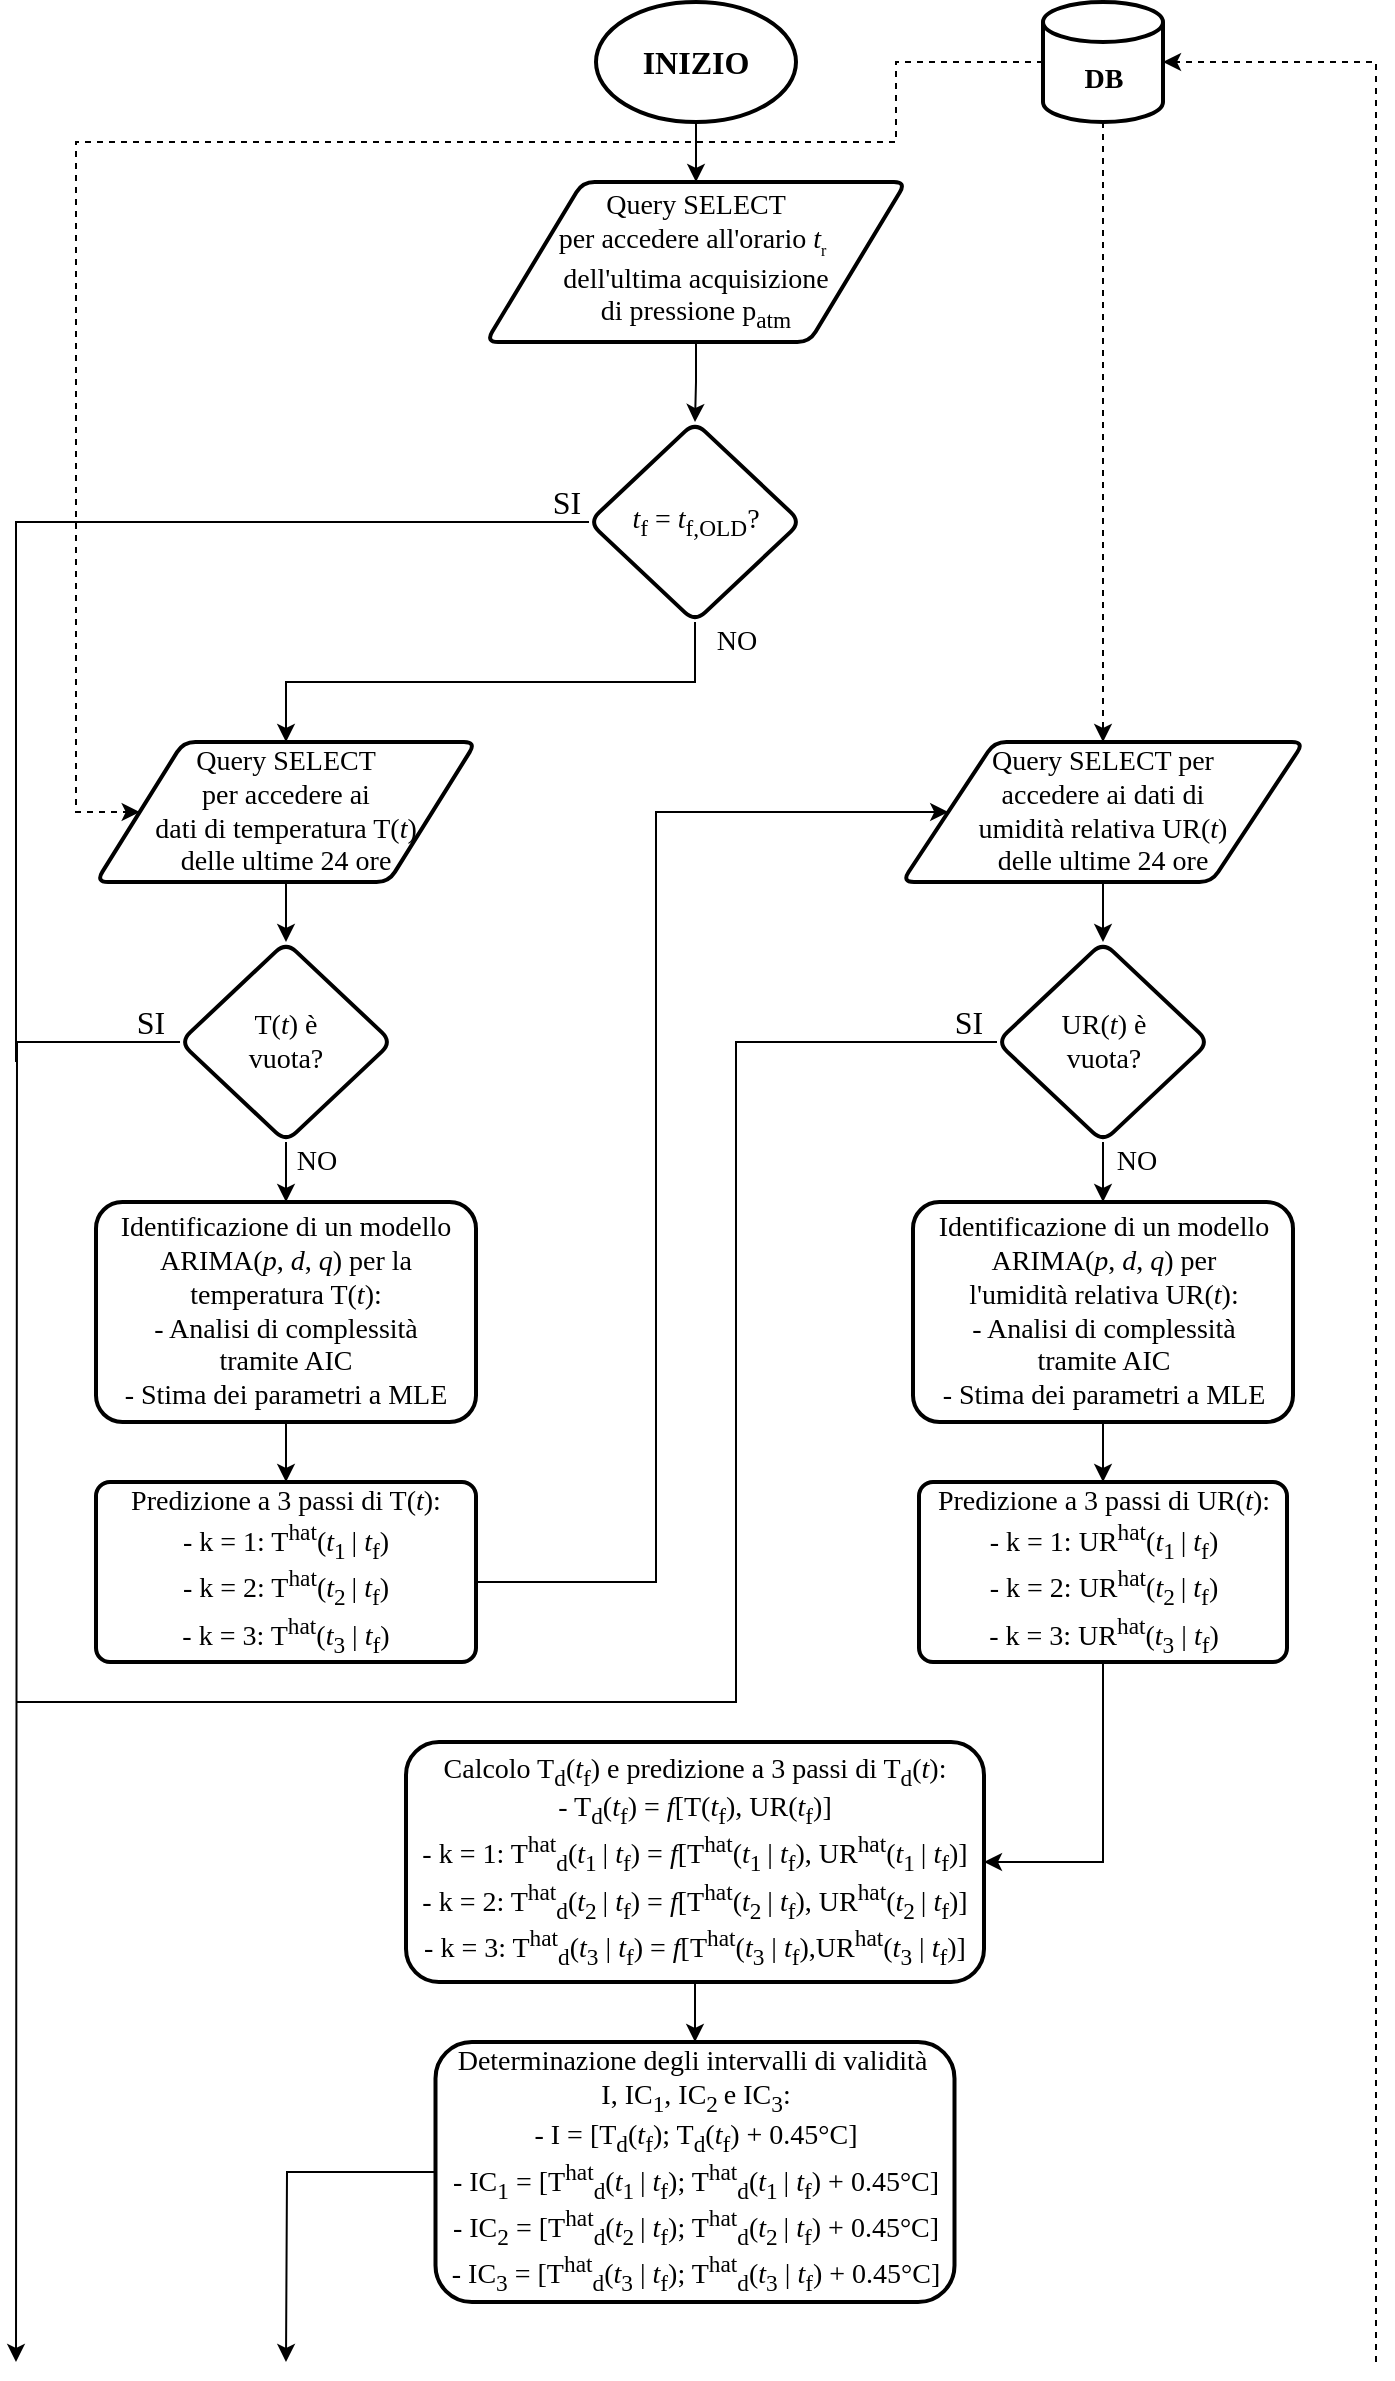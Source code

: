 <mxfile version="16.5.1" type="device"><diagram id="AX25VH4Grw-7aU0eWVtj" name="Pagina-1"><mxGraphModel dx="1887" dy="1253" grid="1" gridSize="10" guides="1" tooltips="1" connect="1" arrows="1" fold="1" page="1" pageScale="1" pageWidth="840" pageHeight="1220" math="0" shadow="0"><root><mxCell id="0"/><mxCell id="1" parent="0"/><mxCell id="qUC8Pg1OtiYzO2tugo2I-3" style="edgeStyle=orthogonalEdgeStyle;rounded=0;orthogonalLoop=1;jettySize=auto;html=1;entryX=0.5;entryY=0;entryDx=0;entryDy=0;" parent="1" source="qUC8Pg1OtiYzO2tugo2I-1" target="qUC8Pg1OtiYzO2tugo2I-2" edge="1"><mxGeometry relative="1" as="geometry"/></mxCell><mxCell id="qUC8Pg1OtiYzO2tugo2I-1" value="&lt;font face=&quot;Times New Roman&quot; size=&quot;3&quot;&gt;&lt;b&gt;INIZIO&lt;/b&gt;&lt;/font&gt;" style="strokeWidth=2;html=1;shape=mxgraph.flowchart.start_1;whiteSpace=wrap;" parent="1" vertex="1"><mxGeometry x="370" y="20" width="100" height="60" as="geometry"/></mxCell><mxCell id="qUC8Pg1OtiYzO2tugo2I-5" style="edgeStyle=orthogonalEdgeStyle;rounded=0;orthogonalLoop=1;jettySize=auto;html=1;entryX=0.5;entryY=0;entryDx=0;entryDy=0;" parent="1" source="qUC8Pg1OtiYzO2tugo2I-2" target="qUC8Pg1OtiYzO2tugo2I-4" edge="1"><mxGeometry relative="1" as="geometry"/></mxCell><mxCell id="qUC8Pg1OtiYzO2tugo2I-2" value="Query SELECT &lt;br&gt;per accedere all'orario&amp;nbsp;&lt;i&gt;t&lt;/i&gt;&lt;sub&gt;&lt;font style=&quot;font-size: 8px&quot;&gt;r&lt;/font&gt;&lt;/sub&gt;&amp;nbsp;&lt;br&gt;dell'ultima acquisizione &lt;br&gt;di pressione p&lt;sub&gt;atm&lt;/sub&gt;" style="shape=parallelogram;html=1;strokeWidth=2;perimeter=parallelogramPerimeter;whiteSpace=wrap;rounded=1;arcSize=12;size=0.23;fontFamily=Times New Roman;fontSize=14;" parent="1" vertex="1"><mxGeometry x="315" y="110" width="210" height="80" as="geometry"/></mxCell><mxCell id="2Vlu8grNRQZ43TMHH3Xa-19" style="edgeStyle=orthogonalEdgeStyle;rounded=0;orthogonalLoop=1;jettySize=auto;html=1;entryX=0.5;entryY=0;entryDx=0;entryDy=0;" edge="1" parent="1" source="qUC8Pg1OtiYzO2tugo2I-4" target="qUC8Pg1OtiYzO2tugo2I-8"><mxGeometry relative="1" as="geometry"><Array as="points"><mxPoint x="420" y="360"/><mxPoint x="215" y="360"/></Array></mxGeometry></mxCell><mxCell id="qUC8Pg1OtiYzO2tugo2I-4" value="&lt;font face=&quot;Times New Roman&quot;&gt;&lt;span style=&quot;font-size: 14px&quot;&gt;&lt;i&gt;t&lt;/i&gt;&lt;sub&gt;f&lt;/sub&gt;&amp;nbsp;= &lt;i&gt;t&lt;/i&gt;&lt;sub&gt;f,OLD&lt;/sub&gt;?&lt;/span&gt;&lt;/font&gt;" style="rhombus;whiteSpace=wrap;html=1;rounded=1;arcSize=14;strokeWidth=2;" parent="1" vertex="1"><mxGeometry x="366.5" y="230" width="106" height="100" as="geometry"/></mxCell><mxCell id="2Vlu8grNRQZ43TMHH3Xa-3" style="edgeStyle=orthogonalEdgeStyle;rounded=0;orthogonalLoop=1;jettySize=auto;html=1;" edge="1" parent="1" source="qUC8Pg1OtiYzO2tugo2I-8" target="2Vlu8grNRQZ43TMHH3Xa-1"><mxGeometry relative="1" as="geometry"/></mxCell><mxCell id="qUC8Pg1OtiYzO2tugo2I-8" value="Query SELECT&lt;br&gt;per accedere ai&lt;br&gt;dati di temperatura T(&lt;i&gt;t&lt;/i&gt;) &lt;br&gt;delle ultime 24 ore" style="shape=parallelogram;html=1;strokeWidth=2;perimeter=parallelogramPerimeter;whiteSpace=wrap;rounded=1;arcSize=12;size=0.23;fontFamily=Times New Roman;fontSize=14;" parent="1" vertex="1"><mxGeometry x="120" y="390" width="190" height="70" as="geometry"/></mxCell><mxCell id="qUC8Pg1OtiYzO2tugo2I-10" value="&lt;font style=&quot;font-size: 14px&quot; face=&quot;Times New Roman&quot;&gt;NO&lt;/font&gt;" style="text;html=1;align=center;verticalAlign=middle;resizable=0;points=[];autosize=1;strokeColor=none;fillColor=none;" parent="1" vertex="1"><mxGeometry x="420" y="330" width="40" height="20" as="geometry"/></mxCell><mxCell id="qUC8Pg1OtiYzO2tugo2I-14" style="edgeStyle=orthogonalEdgeStyle;rounded=0;orthogonalLoop=1;jettySize=auto;html=1;entryX=0.5;entryY=0;entryDx=0;entryDy=0;fontFamily=Times New Roman;fontSize=14;" parent="1" source="qUC8Pg1OtiYzO2tugo2I-11" target="qUC8Pg1OtiYzO2tugo2I-13" edge="1"><mxGeometry relative="1" as="geometry"/></mxCell><mxCell id="qUC8Pg1OtiYzO2tugo2I-11" value="Identificazione di un modello ARIMA(&lt;i&gt;p&lt;/i&gt;, &lt;i&gt;d&lt;/i&gt;, &lt;i&gt;q&lt;/i&gt;) per la temperatura T(&lt;i&gt;t&lt;/i&gt;):&lt;br&gt;- Analisi di complessità &lt;br&gt;tramite AIC&lt;br&gt;- Stima dei parametri a MLE" style="whiteSpace=wrap;html=1;fontSize=14;fontFamily=Times New Roman;strokeWidth=2;rounded=1;arcSize=12;" parent="1" vertex="1"><mxGeometry x="120" y="620" width="190" height="110" as="geometry"/></mxCell><mxCell id="2Vlu8grNRQZ43TMHH3Xa-7" style="edgeStyle=orthogonalEdgeStyle;rounded=0;orthogonalLoop=1;jettySize=auto;html=1;entryX=0;entryY=0.5;entryDx=0;entryDy=0;" edge="1" parent="1" source="qUC8Pg1OtiYzO2tugo2I-13" target="qUC8Pg1OtiYzO2tugo2I-15"><mxGeometry relative="1" as="geometry"><Array as="points"><mxPoint x="400" y="810"/><mxPoint x="400" y="425"/></Array></mxGeometry></mxCell><mxCell id="2Vlu8grNRQZ43TMHH3Xa-6" style="edgeStyle=orthogonalEdgeStyle;rounded=0;orthogonalLoop=1;jettySize=auto;html=1;" edge="1" parent="1" source="qUC8Pg1OtiYzO2tugo2I-15" target="2Vlu8grNRQZ43TMHH3Xa-2"><mxGeometry relative="1" as="geometry"/></mxCell><mxCell id="qUC8Pg1OtiYzO2tugo2I-15" value="Query SELECT per &lt;br&gt;accedere ai dati di &lt;br&gt;umidità relativa UR(&lt;i&gt;t&lt;/i&gt;) &lt;br&gt;delle ultime 24 ore" style="shape=parallelogram;html=1;strokeWidth=2;perimeter=parallelogramPerimeter;whiteSpace=wrap;rounded=1;arcSize=12;size=0.23;fontFamily=Times New Roman;fontSize=14;" parent="1" vertex="1"><mxGeometry x="523" y="390" width="201" height="70" as="geometry"/></mxCell><mxCell id="qUC8Pg1OtiYzO2tugo2I-21" style="edgeStyle=orthogonalEdgeStyle;rounded=0;orthogonalLoop=1;jettySize=auto;html=1;entryX=0.5;entryY=0;entryDx=0;entryDy=0;fontFamily=Times New Roman;fontSize=14;" parent="1" source="qUC8Pg1OtiYzO2tugo2I-17" target="qUC8Pg1OtiYzO2tugo2I-19" edge="1"><mxGeometry relative="1" as="geometry"/></mxCell><mxCell id="qUC8Pg1OtiYzO2tugo2I-17" value="Identificazione di un modello ARIMA(&lt;i&gt;p&lt;/i&gt;, &lt;i&gt;d&lt;/i&gt;, &lt;i&gt;q&lt;/i&gt;) per &lt;br&gt;l'umidità relativa UR(&lt;i&gt;t&lt;/i&gt;):&lt;br&gt;- Analisi di complessità &lt;br&gt;tramite AIC&lt;br&gt;- Stima dei parametri a MLE" style="whiteSpace=wrap;html=1;fontSize=14;fontFamily=Times New Roman;strokeWidth=2;rounded=1;arcSize=12;" parent="1" vertex="1"><mxGeometry x="528.5" y="620" width="190" height="110" as="geometry"/></mxCell><mxCell id="qUC8Pg1OtiYzO2tugo2I-29" style="edgeStyle=orthogonalEdgeStyle;rounded=0;orthogonalLoop=1;jettySize=auto;html=1;entryX=1;entryY=0.5;entryDx=0;entryDy=0;fontFamily=Times New Roman;fontSize=14;" parent="1" source="qUC8Pg1OtiYzO2tugo2I-19" target="qUC8Pg1OtiYzO2tugo2I-28" edge="1"><mxGeometry relative="1" as="geometry"/></mxCell><mxCell id="qUC8Pg1OtiYzO2tugo2I-19" value="Predizione a 3 passi di UR(&lt;i&gt;t&lt;/i&gt;):&lt;br&gt;- k = 1: UR&lt;sup&gt;hat&lt;/sup&gt;(&lt;i&gt;t&lt;/i&gt;&lt;sub&gt;1&amp;nbsp;&lt;/sub&gt;|&amp;nbsp;&lt;i&gt;t&lt;/i&gt;&lt;sub&gt;f&lt;/sub&gt;)&lt;br&gt;- k = 2: UR&lt;sup&gt;hat&lt;/sup&gt;(&lt;i&gt;t&lt;/i&gt;&lt;sub&gt;2&amp;nbsp;&lt;/sub&gt;|&amp;nbsp;&lt;i&gt;t&lt;/i&gt;&lt;sub&gt;f&lt;/sub&gt;)&lt;br&gt;- k = 3: UR&lt;sup&gt;hat&lt;/sup&gt;(&lt;i&gt;t&lt;/i&gt;&lt;sub&gt;3&lt;/sub&gt;&amp;nbsp;| &lt;i&gt;t&lt;/i&gt;&lt;sub&gt;f&lt;/sub&gt;)" style="rounded=1;whiteSpace=wrap;html=1;absoluteArcSize=1;arcSize=14;strokeWidth=2;fontFamily=Times New Roman;fontSize=14;" parent="1" vertex="1"><mxGeometry x="531.5" y="760" width="184" height="90" as="geometry"/></mxCell><mxCell id="aGkalZq0p2XU8pucpqIA-5" style="edgeStyle=orthogonalEdgeStyle;rounded=0;orthogonalLoop=1;jettySize=auto;html=1;entryX=0.5;entryY=0;entryDx=0;entryDy=0;dashed=1;" parent="1" source="qUC8Pg1OtiYzO2tugo2I-24" target="qUC8Pg1OtiYzO2tugo2I-15" edge="1"><mxGeometry relative="1" as="geometry"/></mxCell><mxCell id="aGkalZq0p2XU8pucpqIA-7" style="edgeStyle=orthogonalEdgeStyle;rounded=0;orthogonalLoop=1;jettySize=auto;html=1;entryX=0;entryY=0.5;entryDx=0;entryDy=0;dashed=1;" parent="1" source="qUC8Pg1OtiYzO2tugo2I-24" target="qUC8Pg1OtiYzO2tugo2I-8" edge="1"><mxGeometry relative="1" as="geometry"><Array as="points"><mxPoint x="520" y="50"/><mxPoint x="520" y="90"/><mxPoint x="110" y="90"/><mxPoint x="110" y="425"/></Array></mxGeometry></mxCell><mxCell id="qUC8Pg1OtiYzO2tugo2I-24" value="&lt;br&gt;&lt;b&gt;DB&lt;/b&gt;" style="strokeWidth=2;html=1;shape=mxgraph.flowchart.database;whiteSpace=wrap;fontFamily=Times New Roman;fontSize=14;" parent="1" vertex="1"><mxGeometry x="593.5" y="20" width="60" height="60" as="geometry"/></mxCell><mxCell id="qUC8Pg1OtiYzO2tugo2I-34" style="edgeStyle=orthogonalEdgeStyle;rounded=0;orthogonalLoop=1;jettySize=auto;html=1;entryX=0.5;entryY=0;entryDx=0;entryDy=0;fontFamily=Times New Roman;fontSize=14;" parent="1" source="qUC8Pg1OtiYzO2tugo2I-28" target="qUC8Pg1OtiYzO2tugo2I-33" edge="1"><mxGeometry relative="1" as="geometry"/></mxCell><mxCell id="qUC8Pg1OtiYzO2tugo2I-28" value="Calcolo T&lt;sub&gt;d&lt;/sub&gt;(&lt;i&gt;t&lt;/i&gt;&lt;sub&gt;f&lt;/sub&gt;) e predizione a 3 passi di T&lt;sub&gt;d&lt;/sub&gt;(&lt;i&gt;t&lt;/i&gt;):&lt;br&gt;- T&lt;sub&gt;d&lt;/sub&gt;(&lt;i&gt;t&lt;/i&gt;&lt;sub&gt;f&lt;/sub&gt;) = &lt;i&gt;f&lt;/i&gt;[T(&lt;i&gt;t&lt;/i&gt;&lt;sub&gt;f&lt;/sub&gt;), UR(&lt;i&gt;t&lt;/i&gt;&lt;sub&gt;f&lt;/sub&gt;)]&lt;br&gt;- k = 1: T&lt;sup&gt;hat&lt;/sup&gt;&lt;sub&gt;d&lt;/sub&gt;(&lt;i&gt;t&lt;/i&gt;&lt;sub&gt;1&amp;nbsp;&lt;/sub&gt;|&amp;nbsp;&lt;i&gt;t&lt;/i&gt;&lt;sub&gt;f&lt;/sub&gt;) = &lt;i&gt;f&lt;/i&gt;[T&lt;sup&gt;hat&lt;/sup&gt;(&lt;i&gt;t&lt;/i&gt;&lt;sub&gt;1&amp;nbsp;&lt;/sub&gt;|&amp;nbsp;&lt;i&gt;t&lt;/i&gt;&lt;sub&gt;f&lt;/sub&gt;), UR&lt;sup&gt;hat&lt;/sup&gt;(&lt;i&gt;t&lt;/i&gt;&lt;sub&gt;1&amp;nbsp;&lt;/sub&gt;|&amp;nbsp;&lt;i&gt;t&lt;/i&gt;&lt;sub&gt;f&lt;/sub&gt;)]&lt;br&gt;- k = 2: T&lt;sup&gt;hat&lt;/sup&gt;&lt;sub&gt;d&lt;/sub&gt;(&lt;i&gt;t&lt;/i&gt;&lt;sub&gt;2&amp;nbsp;&lt;/sub&gt;|&amp;nbsp;&lt;i&gt;t&lt;/i&gt;&lt;sub&gt;f&lt;/sub&gt;) = &lt;i&gt;f&lt;/i&gt;[T&lt;sup&gt;hat&lt;/sup&gt;(&lt;i&gt;t&lt;/i&gt;&lt;sub&gt;2&amp;nbsp;&lt;/sub&gt;|&amp;nbsp;&lt;i&gt;t&lt;/i&gt;&lt;sub&gt;f&lt;/sub&gt;), UR&lt;sup&gt;hat&lt;/sup&gt;(&lt;i&gt;t&lt;/i&gt;&lt;sub&gt;2&amp;nbsp;&lt;/sub&gt;|&amp;nbsp;&lt;i&gt;t&lt;/i&gt;&lt;sub&gt;f&lt;/sub&gt;)]&lt;br&gt;- k = 3: T&lt;sup&gt;hat&lt;/sup&gt;&lt;sub&gt;d&lt;/sub&gt;(&lt;i&gt;t&lt;/i&gt;&lt;sub&gt;3&lt;/sub&gt;&amp;nbsp;| &lt;i&gt;t&lt;/i&gt;&lt;sub&gt;f&lt;/sub&gt;) = &lt;i&gt;f&lt;/i&gt;[T&lt;sup&gt;hat&lt;/sup&gt;(&lt;i&gt;t&lt;/i&gt;&lt;sub&gt;3&lt;/sub&gt;&amp;nbsp;|&amp;nbsp;&lt;i&gt;t&lt;/i&gt;&lt;sub&gt;f&lt;/sub&gt;),UR&lt;sup&gt;hat&lt;/sup&gt;(&lt;i&gt;t&lt;/i&gt;&lt;sub&gt;3&lt;/sub&gt;&amp;nbsp;|&amp;nbsp;&lt;i&gt;t&lt;/i&gt;&lt;sub&gt;f&lt;/sub&gt;)]" style="rounded=1;whiteSpace=wrap;html=1;absoluteArcSize=1;arcSize=33;strokeWidth=2;fontFamily=Times New Roman;fontSize=14;" parent="1" vertex="1"><mxGeometry x="275" y="890" width="289" height="120" as="geometry"/></mxCell><mxCell id="qUC8Pg1OtiYzO2tugo2I-89" style="edgeStyle=orthogonalEdgeStyle;rounded=0;orthogonalLoop=1;jettySize=auto;html=1;fontFamily=Times New Roman;fontSize=14;" parent="1" source="qUC8Pg1OtiYzO2tugo2I-33" edge="1"><mxGeometry relative="1" as="geometry"><mxPoint x="215" y="1200" as="targetPoint"/></mxGeometry></mxCell><mxCell id="qUC8Pg1OtiYzO2tugo2I-33" value="Determinazione degli intervalli di validità&amp;nbsp; &lt;br&gt;I, IC&lt;sub&gt;1&lt;/sub&gt;, IC&lt;sub&gt;2 &lt;/sub&gt;e IC&lt;sub&gt;3&lt;/sub&gt;:&lt;br&gt;- I = [T&lt;sub&gt;d&lt;/sub&gt;(&lt;i&gt;t&lt;/i&gt;&lt;sub&gt;f&lt;/sub&gt;); T&lt;sub&gt;d&lt;/sub&gt;(&lt;i&gt;t&lt;/i&gt;&lt;sub&gt;f&lt;/sub&gt;) + 0.45°C]&lt;br&gt;- IC&lt;sub&gt;1&lt;/sub&gt;&amp;nbsp;= [T&lt;sup&gt;hat&lt;/sup&gt;&lt;sub&gt;d&lt;/sub&gt;(&lt;i&gt;t&lt;/i&gt;&lt;sub&gt;1&amp;nbsp;&lt;/sub&gt;|&amp;nbsp;&lt;i&gt;t&lt;/i&gt;&lt;sub&gt;f&lt;/sub&gt;); T&lt;sup&gt;hat&lt;/sup&gt;&lt;sub&gt;d&lt;/sub&gt;(&lt;i&gt;t&lt;/i&gt;&lt;sub&gt;1&amp;nbsp;&lt;/sub&gt;|&amp;nbsp;&lt;i&gt;t&lt;/i&gt;&lt;sub&gt;f&lt;/sub&gt;) + 0.45°C]&lt;br&gt;- IC&lt;sub&gt;2&lt;/sub&gt;&amp;nbsp;= [T&lt;sup&gt;hat&lt;/sup&gt;&lt;sub&gt;d&lt;/sub&gt;(&lt;i&gt;t&lt;/i&gt;&lt;sub&gt;2&amp;nbsp;&lt;/sub&gt;|&amp;nbsp;&lt;i&gt;t&lt;/i&gt;&lt;sub&gt;f&lt;/sub&gt;); T&lt;sup&gt;hat&lt;/sup&gt;&lt;sub&gt;d&lt;/sub&gt;(&lt;i&gt;t&lt;/i&gt;&lt;sub&gt;2&amp;nbsp;&lt;/sub&gt;|&amp;nbsp;&lt;i&gt;t&lt;/i&gt;&lt;sub&gt;f&lt;/sub&gt;) + 0.45°C]&lt;br&gt;- IC&lt;sub&gt;3&lt;/sub&gt;&amp;nbsp;=&amp;nbsp;[T&lt;sup&gt;hat&lt;/sup&gt;&lt;sub&gt;d&lt;/sub&gt;(&lt;i&gt;t&lt;/i&gt;&lt;sub&gt;3&lt;/sub&gt;&amp;nbsp;|&amp;nbsp;&lt;i&gt;t&lt;/i&gt;&lt;sub&gt;f&lt;/sub&gt;); T&lt;sup&gt;hat&lt;/sup&gt;&lt;sub&gt;d&lt;/sub&gt;(&lt;i&gt;t&lt;/i&gt;&lt;sub&gt;3&lt;/sub&gt;&amp;nbsp;|&amp;nbsp;&lt;i&gt;t&lt;/i&gt;&lt;sub&gt;f&lt;/sub&gt;) + 0.45°C]" style="rounded=1;whiteSpace=wrap;html=1;fontSize=14;fontFamily=Times New Roman;arcSize=14;strokeWidth=2;" parent="1" vertex="1"><mxGeometry x="289.75" y="1040" width="259.5" height="130" as="geometry"/></mxCell><mxCell id="qUC8Pg1OtiYzO2tugo2I-157" style="edgeStyle=orthogonalEdgeStyle;rounded=0;orthogonalLoop=1;jettySize=auto;html=1;fontFamily=Times New Roman;fontSize=14;entryX=1;entryY=0.5;entryDx=0;entryDy=0;entryPerimeter=0;dashed=1;" parent="1" target="qUC8Pg1OtiYzO2tugo2I-24" edge="1"><mxGeometry relative="1" as="geometry"><mxPoint x="760" y="342.889" as="targetPoint"/><Array as="points"><mxPoint x="760" y="50"/></Array><mxPoint x="760" y="1200" as="sourcePoint"/></mxGeometry></mxCell><mxCell id="s5Z0pdsc81wnXdFMRUja-1" value="&lt;font face=&quot;Times New Roman&quot; size=&quot;3&quot;&gt;SI&lt;/font&gt;" style="text;html=1;align=center;verticalAlign=middle;resizable=0;points=[];autosize=1;strokeColor=none;fillColor=none;" parent="1" vertex="1"><mxGeometry x="340" y="260" width="30" height="20" as="geometry"/></mxCell><mxCell id="2Vlu8grNRQZ43TMHH3Xa-4" style="edgeStyle=orthogonalEdgeStyle;rounded=0;orthogonalLoop=1;jettySize=auto;html=1;entryX=0.5;entryY=0;entryDx=0;entryDy=0;" edge="1" parent="1" source="2Vlu8grNRQZ43TMHH3Xa-1" target="qUC8Pg1OtiYzO2tugo2I-11"><mxGeometry relative="1" as="geometry"/></mxCell><mxCell id="2Vlu8grNRQZ43TMHH3Xa-10" style="edgeStyle=orthogonalEdgeStyle;rounded=0;orthogonalLoop=1;jettySize=auto;html=1;exitX=0;exitY=0.5;exitDx=0;exitDy=0;" edge="1" parent="1" source="2Vlu8grNRQZ43TMHH3Xa-1"><mxGeometry relative="1" as="geometry"><mxPoint x="80" y="1200" as="targetPoint"/></mxGeometry></mxCell><mxCell id="2Vlu8grNRQZ43TMHH3Xa-1" value="&lt;font face=&quot;Times New Roman&quot;&gt;&lt;span style=&quot;font-size: 14px&quot;&gt;T(&lt;i&gt;t&lt;/i&gt;) è &lt;br&gt;vuota?&lt;/span&gt;&lt;/font&gt;" style="rhombus;whiteSpace=wrap;html=1;rounded=1;arcSize=14;strokeWidth=2;" vertex="1" parent="1"><mxGeometry x="162" y="490" width="106" height="100" as="geometry"/></mxCell><mxCell id="2Vlu8grNRQZ43TMHH3Xa-5" style="edgeStyle=orthogonalEdgeStyle;rounded=0;orthogonalLoop=1;jettySize=auto;html=1;entryX=0.5;entryY=0;entryDx=0;entryDy=0;" edge="1" parent="1" source="2Vlu8grNRQZ43TMHH3Xa-2" target="qUC8Pg1OtiYzO2tugo2I-17"><mxGeometry relative="1" as="geometry"/></mxCell><mxCell id="2Vlu8grNRQZ43TMHH3Xa-2" value="&lt;font face=&quot;Times New Roman&quot;&gt;&lt;span style=&quot;font-size: 14px&quot;&gt;UR(&lt;i&gt;t&lt;/i&gt;) è &lt;br&gt;vuota?&lt;/span&gt;&lt;/font&gt;" style="rhombus;whiteSpace=wrap;html=1;rounded=1;arcSize=14;strokeWidth=2;" vertex="1" parent="1"><mxGeometry x="570.5" y="490" width="106" height="100" as="geometry"/></mxCell><mxCell id="2Vlu8grNRQZ43TMHH3Xa-8" value="&lt;font style=&quot;font-size: 14px&quot; face=&quot;Times New Roman&quot;&gt;NO&lt;/font&gt;" style="text;html=1;align=center;verticalAlign=middle;resizable=0;points=[];autosize=1;strokeColor=none;fillColor=none;" vertex="1" parent="1"><mxGeometry x="210" y="590" width="40" height="20" as="geometry"/></mxCell><mxCell id="2Vlu8grNRQZ43TMHH3Xa-9" value="&lt;font style=&quot;font-size: 14px&quot; face=&quot;Times New Roman&quot;&gt;NO&lt;/font&gt;" style="text;html=1;align=center;verticalAlign=middle;resizable=0;points=[];autosize=1;strokeColor=none;fillColor=none;" vertex="1" parent="1"><mxGeometry x="620" y="590" width="40" height="20" as="geometry"/></mxCell><mxCell id="2Vlu8grNRQZ43TMHH3Xa-12" value="" style="endArrow=none;html=1;rounded=0;entryX=0;entryY=0.5;entryDx=0;entryDy=0;startArrow=none;" edge="1" parent="1" target="2Vlu8grNRQZ43TMHH3Xa-2"><mxGeometry width="50" height="50" relative="1" as="geometry"><mxPoint x="80" y="870" as="sourcePoint"/><mxPoint x="530" y="580" as="targetPoint"/><Array as="points"><mxPoint x="440" y="870"/><mxPoint x="440" y="540"/></Array></mxGeometry></mxCell><mxCell id="2Vlu8grNRQZ43TMHH3Xa-13" value="&lt;font face=&quot;Times New Roman&quot; size=&quot;3&quot;&gt;SI&lt;/font&gt;" style="text;html=1;align=center;verticalAlign=middle;resizable=0;points=[];autosize=1;strokeColor=none;fillColor=none;" vertex="1" parent="1"><mxGeometry x="132" y="520" width="30" height="20" as="geometry"/></mxCell><mxCell id="2Vlu8grNRQZ43TMHH3Xa-14" value="&lt;font face=&quot;Times New Roman&quot; size=&quot;3&quot;&gt;SI&lt;/font&gt;" style="text;html=1;align=center;verticalAlign=middle;resizable=0;points=[];autosize=1;strokeColor=none;fillColor=none;" vertex="1" parent="1"><mxGeometry x="540.5" y="520" width="30" height="20" as="geometry"/></mxCell><mxCell id="2Vlu8grNRQZ43TMHH3Xa-18" value="" style="endArrow=none;html=1;rounded=0;entryX=0;entryY=0.5;entryDx=0;entryDy=0;" edge="1" parent="1" target="qUC8Pg1OtiYzO2tugo2I-4"><mxGeometry width="50" height="50" relative="1" as="geometry"><mxPoint x="80" y="550" as="sourcePoint"/><mxPoint x="360" y="300" as="targetPoint"/><Array as="points"><mxPoint x="80" y="280"/></Array></mxGeometry></mxCell><mxCell id="qUC8Pg1OtiYzO2tugo2I-13" value="Predizione a 3 passi di T(&lt;i&gt;t&lt;/i&gt;):&lt;br&gt;- k = 1: T&lt;sup&gt;hat&lt;/sup&gt;(&lt;i&gt;t&lt;/i&gt;&lt;sub&gt;1&amp;nbsp;&lt;/sub&gt;|&amp;nbsp;&lt;i&gt;t&lt;/i&gt;&lt;sub&gt;f&lt;/sub&gt;)&lt;br&gt;- k = 2: T&lt;sup&gt;hat&lt;/sup&gt;(&lt;i&gt;t&lt;/i&gt;&lt;sub&gt;2&amp;nbsp;&lt;/sub&gt;|&amp;nbsp;&lt;i&gt;t&lt;/i&gt;&lt;sub&gt;f&lt;/sub&gt;)&lt;br&gt;- k = 3: T&lt;sup&gt;hat&lt;/sup&gt;(&lt;i&gt;t&lt;/i&gt;&lt;sub&gt;3&lt;/sub&gt;&amp;nbsp;| &lt;i&gt;t&lt;/i&gt;&lt;sub&gt;f&lt;/sub&gt;)" style="rounded=1;whiteSpace=wrap;html=1;absoluteArcSize=1;arcSize=14;strokeWidth=2;fontFamily=Times New Roman;fontSize=14;" parent="1" vertex="1"><mxGeometry x="120" y="760" width="190" height="90" as="geometry"/></mxCell></root></mxGraphModel></diagram></mxfile>